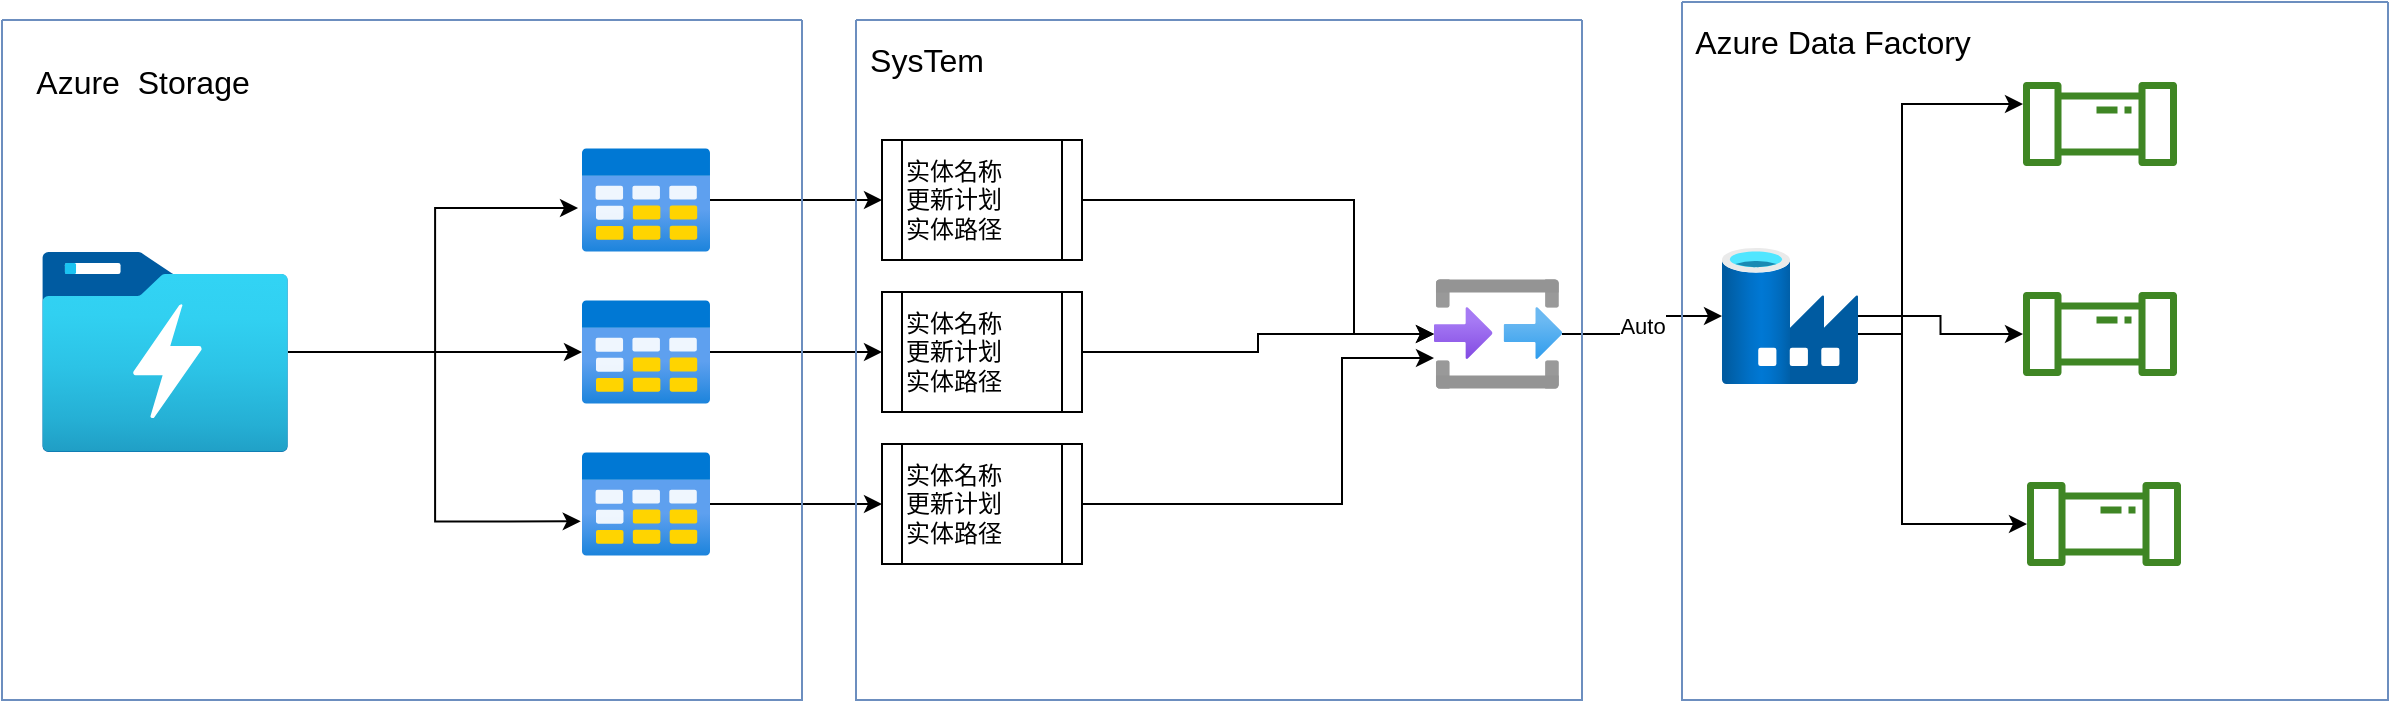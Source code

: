 <mxfile version="17.4.0" type="github">
  <diagram id="QeOHzMzIo88KCl_YnzVY" name="Page-1">
    <mxGraphModel dx="1422" dy="851" grid="1" gridSize="10" guides="1" tooltips="1" connect="1" arrows="1" fold="1" page="1" pageScale="1" pageWidth="827" pageHeight="1169" math="0" shadow="0">
      <root>
        <mxCell id="0" />
        <mxCell id="1" parent="0" />
        <mxCell id="PfHQaY3yqegHr4bHksnv-7" style="edgeStyle=orthogonalEdgeStyle;rounded=0;orthogonalLoop=1;jettySize=auto;html=1;entryX=-0.031;entryY=0.577;entryDx=0;entryDy=0;entryPerimeter=0;" edge="1" parent="1" source="PfHQaY3yqegHr4bHksnv-1" target="PfHQaY3yqegHr4bHksnv-6">
          <mxGeometry relative="1" as="geometry" />
        </mxCell>
        <mxCell id="PfHQaY3yqegHr4bHksnv-11" style="edgeStyle=orthogonalEdgeStyle;rounded=0;orthogonalLoop=1;jettySize=auto;html=1;" edge="1" parent="1" source="PfHQaY3yqegHr4bHksnv-1" target="PfHQaY3yqegHr4bHksnv-8">
          <mxGeometry relative="1" as="geometry" />
        </mxCell>
        <mxCell id="PfHQaY3yqegHr4bHksnv-12" style="edgeStyle=orthogonalEdgeStyle;rounded=0;orthogonalLoop=1;jettySize=auto;html=1;entryX=-0.01;entryY=0.667;entryDx=0;entryDy=0;entryPerimeter=0;" edge="1" parent="1" source="PfHQaY3yqegHr4bHksnv-1" target="PfHQaY3yqegHr4bHksnv-10">
          <mxGeometry relative="1" as="geometry" />
        </mxCell>
        <mxCell id="PfHQaY3yqegHr4bHksnv-1" value="" style="aspect=fixed;html=1;points=[];align=center;image;fontSize=12;image=img/lib/azure2/storage/Data_Lake_Storage_Gen1.svg;" vertex="1" parent="1">
          <mxGeometry x="30" y="266" width="123.08" height="100" as="geometry" />
        </mxCell>
        <mxCell id="PfHQaY3yqegHr4bHksnv-14" style="edgeStyle=orthogonalEdgeStyle;rounded=0;orthogonalLoop=1;jettySize=auto;html=1;" edge="1" parent="1" source="PfHQaY3yqegHr4bHksnv-6" target="PfHQaY3yqegHr4bHksnv-13">
          <mxGeometry relative="1" as="geometry" />
        </mxCell>
        <mxCell id="PfHQaY3yqegHr4bHksnv-6" value="" style="aspect=fixed;html=1;points=[];align=center;image;fontSize=12;image=img/lib/azure2/general/Table.svg;" vertex="1" parent="1">
          <mxGeometry x="300" y="214" width="64" height="52" as="geometry" />
        </mxCell>
        <mxCell id="PfHQaY3yqegHr4bHksnv-17" style="edgeStyle=orthogonalEdgeStyle;rounded=0;orthogonalLoop=1;jettySize=auto;html=1;entryX=0;entryY=0.5;entryDx=0;entryDy=0;" edge="1" parent="1" source="PfHQaY3yqegHr4bHksnv-8" target="PfHQaY3yqegHr4bHksnv-15">
          <mxGeometry relative="1" as="geometry" />
        </mxCell>
        <mxCell id="PfHQaY3yqegHr4bHksnv-8" value="" style="aspect=fixed;html=1;points=[];align=center;image;fontSize=12;image=img/lib/azure2/general/Table.svg;" vertex="1" parent="1">
          <mxGeometry x="300" y="290" width="64" height="52" as="geometry" />
        </mxCell>
        <mxCell id="PfHQaY3yqegHr4bHksnv-18" style="edgeStyle=orthogonalEdgeStyle;rounded=0;orthogonalLoop=1;jettySize=auto;html=1;" edge="1" parent="1" source="PfHQaY3yqegHr4bHksnv-10" target="PfHQaY3yqegHr4bHksnv-16">
          <mxGeometry relative="1" as="geometry" />
        </mxCell>
        <mxCell id="PfHQaY3yqegHr4bHksnv-10" value="" style="aspect=fixed;html=1;points=[];align=center;image;fontSize=12;image=img/lib/azure2/general/Table.svg;" vertex="1" parent="1">
          <mxGeometry x="300" y="366" width="64" height="52" as="geometry" />
        </mxCell>
        <mxCell id="PfHQaY3yqegHr4bHksnv-21" style="edgeStyle=orthogonalEdgeStyle;rounded=0;orthogonalLoop=1;jettySize=auto;html=1;" edge="1" parent="1" target="PfHQaY3yqegHr4bHksnv-20">
          <mxGeometry relative="1" as="geometry">
            <mxPoint x="547.0" y="240" as="sourcePoint" />
            <mxPoint x="685.656" y="328.015" as="targetPoint" />
            <Array as="points">
              <mxPoint x="686" y="240" />
              <mxPoint x="686" y="307" />
            </Array>
          </mxGeometry>
        </mxCell>
        <mxCell id="PfHQaY3yqegHr4bHksnv-13" value="&lt;div style=&quot;text-align: justify&quot;&gt;&lt;span&gt;实体名称&lt;/span&gt;&lt;/div&gt;&lt;div style=&quot;text-align: justify&quot;&gt;&lt;span&gt;更新计划&lt;/span&gt;&lt;/div&gt;&lt;div style=&quot;text-align: justify&quot;&gt;&lt;span&gt;实体路径&lt;/span&gt;&lt;/div&gt;" style="shape=process;whiteSpace=wrap;html=1;backgroundOutline=1;align=left;" vertex="1" parent="1">
          <mxGeometry x="450" y="210" width="100" height="60" as="geometry" />
        </mxCell>
        <mxCell id="PfHQaY3yqegHr4bHksnv-22" style="edgeStyle=orthogonalEdgeStyle;rounded=0;orthogonalLoop=1;jettySize=auto;html=1;" edge="1" parent="1" source="PfHQaY3yqegHr4bHksnv-15" target="PfHQaY3yqegHr4bHksnv-20">
          <mxGeometry relative="1" as="geometry" />
        </mxCell>
        <mxCell id="PfHQaY3yqegHr4bHksnv-15" value="&lt;div style=&quot;text-align: justify&quot;&gt;&lt;span&gt;实体名称&lt;/span&gt;&lt;/div&gt;&lt;div style=&quot;text-align: justify&quot;&gt;&lt;span&gt;更新计划&lt;/span&gt;&lt;/div&gt;&lt;div style=&quot;text-align: justify&quot;&gt;&lt;span&gt;实体路径&lt;/span&gt;&lt;/div&gt;" style="shape=process;whiteSpace=wrap;html=1;backgroundOutline=1;align=left;" vertex="1" parent="1">
          <mxGeometry x="450" y="286" width="100" height="60" as="geometry" />
        </mxCell>
        <mxCell id="PfHQaY3yqegHr4bHksnv-23" style="edgeStyle=orthogonalEdgeStyle;rounded=0;orthogonalLoop=1;jettySize=auto;html=1;" edge="1" parent="1" source="PfHQaY3yqegHr4bHksnv-16" target="PfHQaY3yqegHr4bHksnv-20">
          <mxGeometry relative="1" as="geometry">
            <Array as="points">
              <mxPoint x="680" y="392" />
              <mxPoint x="680" y="319" />
            </Array>
          </mxGeometry>
        </mxCell>
        <mxCell id="PfHQaY3yqegHr4bHksnv-16" value="&lt;div style=&quot;text-align: justify&quot;&gt;&lt;span&gt;实体名称&lt;/span&gt;&lt;/div&gt;&lt;div style=&quot;text-align: justify&quot;&gt;&lt;span&gt;更新计划&lt;/span&gt;&lt;/div&gt;&lt;div style=&quot;text-align: justify&quot;&gt;&lt;span&gt;实体路径&lt;/span&gt;&lt;/div&gt;" style="shape=process;whiteSpace=wrap;html=1;backgroundOutline=1;align=left;" vertex="1" parent="1">
          <mxGeometry x="450" y="362" width="100" height="60" as="geometry" />
        </mxCell>
        <mxCell id="PfHQaY3yqegHr4bHksnv-32" style="edgeStyle=orthogonalEdgeStyle;rounded=0;orthogonalLoop=1;jettySize=auto;html=1;" edge="1" parent="1" source="PfHQaY3yqegHr4bHksnv-19" target="PfHQaY3yqegHr4bHksnv-26">
          <mxGeometry relative="1" as="geometry">
            <Array as="points">
              <mxPoint x="960" y="307" />
              <mxPoint x="960" y="192" />
            </Array>
          </mxGeometry>
        </mxCell>
        <mxCell id="PfHQaY3yqegHr4bHksnv-33" style="edgeStyle=orthogonalEdgeStyle;rounded=0;orthogonalLoop=1;jettySize=auto;html=1;" edge="1" parent="1" source="PfHQaY3yqegHr4bHksnv-19" target="PfHQaY3yqegHr4bHksnv-31">
          <mxGeometry relative="1" as="geometry">
            <Array as="points">
              <mxPoint x="960" y="307" />
              <mxPoint x="960" y="402" />
            </Array>
          </mxGeometry>
        </mxCell>
        <mxCell id="PfHQaY3yqegHr4bHksnv-34" style="edgeStyle=orthogonalEdgeStyle;rounded=0;orthogonalLoop=1;jettySize=auto;html=1;" edge="1" parent="1" source="PfHQaY3yqegHr4bHksnv-19" target="PfHQaY3yqegHr4bHksnv-29">
          <mxGeometry relative="1" as="geometry" />
        </mxCell>
        <mxCell id="PfHQaY3yqegHr4bHksnv-24" value="Auto" style="edgeStyle=orthogonalEdgeStyle;rounded=0;orthogonalLoop=1;jettySize=auto;html=1;" edge="1" parent="1" source="PfHQaY3yqegHr4bHksnv-20" target="PfHQaY3yqegHr4bHksnv-19">
          <mxGeometry relative="1" as="geometry" />
        </mxCell>
        <mxCell id="PfHQaY3yqegHr4bHksnv-26" value="" style="sketch=0;outlineConnect=0;fontColor=#232F3E;gradientColor=none;fillColor=#3F8624;strokeColor=none;dashed=0;verticalLabelPosition=bottom;verticalAlign=top;align=center;html=1;fontSize=12;fontStyle=0;aspect=fixed;pointerEvents=1;shape=mxgraph.aws4.iot_analytics_pipeline;" vertex="1" parent="1">
          <mxGeometry x="1020" y="181" width="78" height="42" as="geometry" />
        </mxCell>
        <mxCell id="PfHQaY3yqegHr4bHksnv-29" value="" style="sketch=0;outlineConnect=0;fontColor=#232F3E;gradientColor=none;fillColor=#3F8624;strokeColor=none;dashed=0;verticalLabelPosition=bottom;verticalAlign=top;align=center;html=1;fontSize=12;fontStyle=0;aspect=fixed;pointerEvents=1;shape=mxgraph.aws4.iot_analytics_pipeline;" vertex="1" parent="1">
          <mxGeometry x="1020" y="286" width="78" height="42" as="geometry" />
        </mxCell>
        <mxCell id="PfHQaY3yqegHr4bHksnv-31" value="" style="sketch=0;outlineConnect=0;fontColor=#232F3E;gradientColor=none;fillColor=#3F8624;strokeColor=none;dashed=0;verticalLabelPosition=bottom;verticalAlign=top;align=center;html=1;fontSize=12;fontStyle=0;aspect=fixed;pointerEvents=1;shape=mxgraph.aws4.iot_analytics_pipeline;" vertex="1" parent="1">
          <mxGeometry x="1022" y="381" width="78" height="42" as="geometry" />
        </mxCell>
        <mxCell id="PfHQaY3yqegHr4bHksnv-36" value="" style="swimlane;startSize=0;fillColor=#A9C4EB;strokeColor=#6c8ebf;swimlaneFillColor=none;shadow=0;rounded=0;" vertex="1" parent="1">
          <mxGeometry x="10" y="150" width="400" height="340" as="geometry" />
        </mxCell>
        <mxCell id="PfHQaY3yqegHr4bHksnv-42" value="&lt;font style=&quot;font-size: 16px&quot;&gt;Azure&amp;nbsp; Storage&lt;/font&gt;" style="text;html=1;align=center;verticalAlign=middle;resizable=0;points=[];autosize=1;strokeColor=none;fillColor=none;" vertex="1" parent="PfHQaY3yqegHr4bHksnv-36">
          <mxGeometry x="10" y="21" width="120" height="20" as="geometry" />
        </mxCell>
        <mxCell id="PfHQaY3yqegHr4bHksnv-37" value="" style="swimlane;startSize=0;fillColor=#999999;strokeColor=#6c8ebf;gradientColor=none;swimlaneFillColor=none;" vertex="1" parent="1">
          <mxGeometry x="850" y="141" width="353" height="349" as="geometry" />
        </mxCell>
        <mxCell id="PfHQaY3yqegHr4bHksnv-19" value="" style="aspect=fixed;html=1;points=[];align=center;image;fontSize=12;image=img/lib/azure2/databases/Data_Factory.svg;" vertex="1" parent="PfHQaY3yqegHr4bHksnv-37">
          <mxGeometry x="20" y="123" width="68" height="68" as="geometry" />
        </mxCell>
        <mxCell id="PfHQaY3yqegHr4bHksnv-45" value="Azure Data Factory" style="text;html=1;align=center;verticalAlign=middle;resizable=0;points=[];autosize=1;strokeColor=none;fillColor=none;fontSize=16;" vertex="1" parent="PfHQaY3yqegHr4bHksnv-37">
          <mxGeometry y="10" width="150" height="20" as="geometry" />
        </mxCell>
        <mxCell id="PfHQaY3yqegHr4bHksnv-39" value="" style="swimlane;startSize=0;fillColor=#dae8fc;strokeColor=#6c8ebf;gradientColor=none;swimlaneFillColor=none;" vertex="1" parent="1">
          <mxGeometry x="437" y="150" width="363" height="340" as="geometry" />
        </mxCell>
        <mxCell id="PfHQaY3yqegHr4bHksnv-20" value="" style="aspect=fixed;html=1;points=[];align=center;image;fontSize=12;image=img/lib/azure2/general/Input_Output.svg;" vertex="1" parent="PfHQaY3yqegHr4bHksnv-39">
          <mxGeometry x="289" y="129.5" width="64" height="55.0" as="geometry" />
        </mxCell>
        <mxCell id="PfHQaY3yqegHr4bHksnv-46" value="SysTem" style="text;html=1;align=center;verticalAlign=middle;resizable=0;points=[];autosize=1;strokeColor=none;fillColor=none;fontSize=16;" vertex="1" parent="PfHQaY3yqegHr4bHksnv-39">
          <mxGeometry y="10" width="70" height="20" as="geometry" />
        </mxCell>
      </root>
    </mxGraphModel>
  </diagram>
</mxfile>
